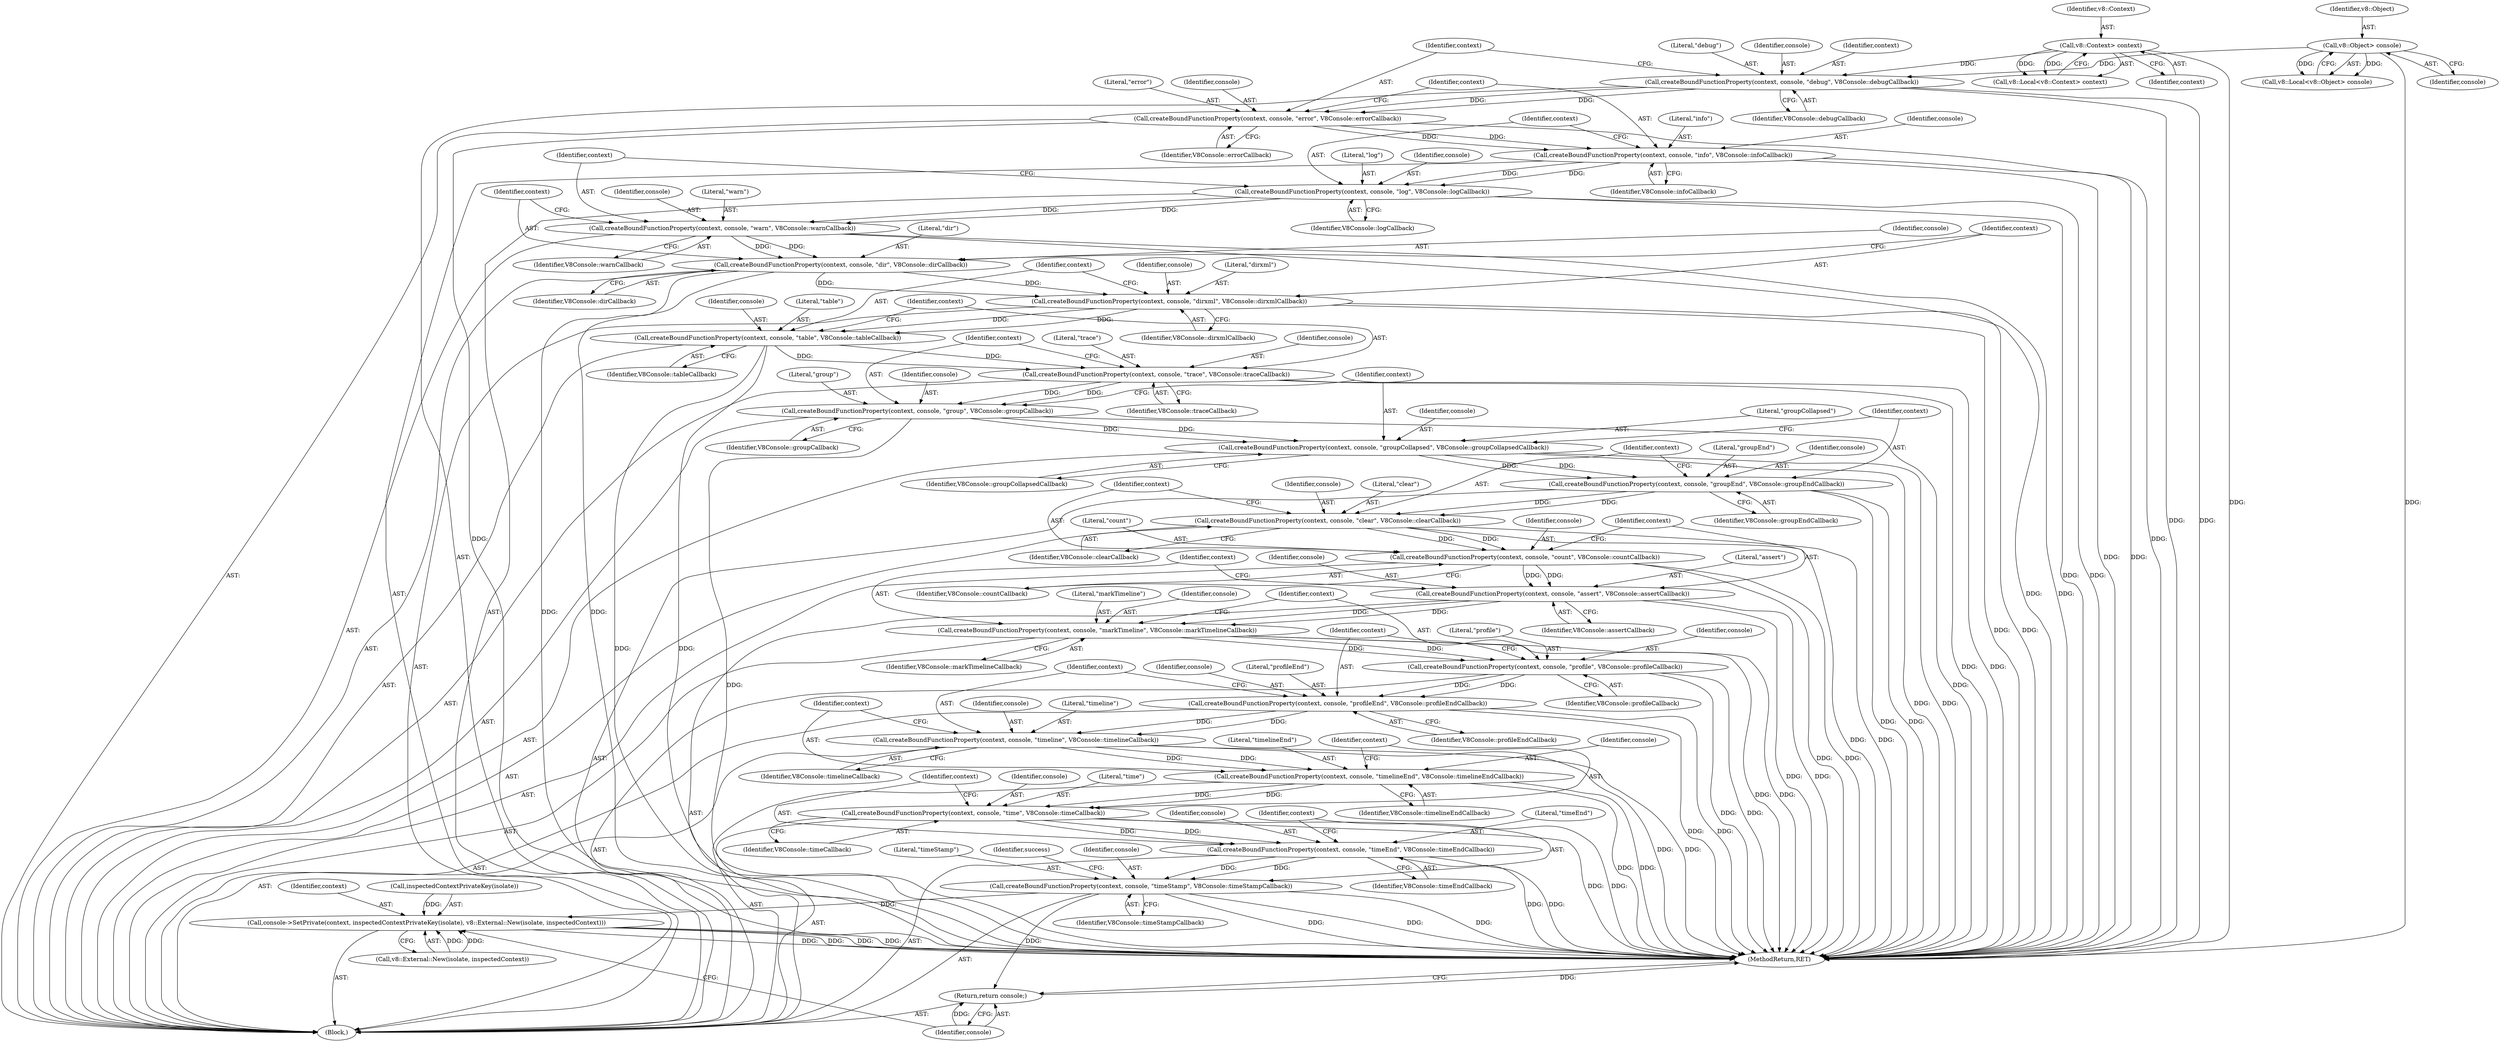 digraph "0_Chrome_93bc623489bdcfc7e9127614fcfb3258edf3f0f9_0@API" {
"1000125" [label="(Call,createBoundFunctionProperty(context, console, \"debug\", V8Console::debugCallback))"];
"1000107" [label="(Call,v8::Context> context)"];
"1000120" [label="(Call,v8::Object> console)"];
"1000130" [label="(Call,createBoundFunctionProperty(context, console, \"error\", V8Console::errorCallback))"];
"1000135" [label="(Call,createBoundFunctionProperty(context, console, \"info\", V8Console::infoCallback))"];
"1000140" [label="(Call,createBoundFunctionProperty(context, console, \"log\", V8Console::logCallback))"];
"1000145" [label="(Call,createBoundFunctionProperty(context, console, \"warn\", V8Console::warnCallback))"];
"1000150" [label="(Call,createBoundFunctionProperty(context, console, \"dir\", V8Console::dirCallback))"];
"1000155" [label="(Call,createBoundFunctionProperty(context, console, \"dirxml\", V8Console::dirxmlCallback))"];
"1000160" [label="(Call,createBoundFunctionProperty(context, console, \"table\", V8Console::tableCallback))"];
"1000165" [label="(Call,createBoundFunctionProperty(context, console, \"trace\", V8Console::traceCallback))"];
"1000170" [label="(Call,createBoundFunctionProperty(context, console, \"group\", V8Console::groupCallback))"];
"1000175" [label="(Call,createBoundFunctionProperty(context, console, \"groupCollapsed\", V8Console::groupCollapsedCallback))"];
"1000180" [label="(Call,createBoundFunctionProperty(context, console, \"groupEnd\", V8Console::groupEndCallback))"];
"1000185" [label="(Call,createBoundFunctionProperty(context, console, \"clear\", V8Console::clearCallback))"];
"1000190" [label="(Call,createBoundFunctionProperty(context, console, \"count\", V8Console::countCallback))"];
"1000195" [label="(Call,createBoundFunctionProperty(context, console, \"assert\", V8Console::assertCallback))"];
"1000200" [label="(Call,createBoundFunctionProperty(context, console, \"markTimeline\", V8Console::markTimelineCallback))"];
"1000205" [label="(Call,createBoundFunctionProperty(context, console, \"profile\", V8Console::profileCallback))"];
"1000210" [label="(Call,createBoundFunctionProperty(context, console, \"profileEnd\", V8Console::profileEndCallback))"];
"1000215" [label="(Call,createBoundFunctionProperty(context, console, \"timeline\", V8Console::timelineCallback))"];
"1000220" [label="(Call,createBoundFunctionProperty(context, console, \"timelineEnd\", V8Console::timelineEndCallback))"];
"1000225" [label="(Call,createBoundFunctionProperty(context, console, \"time\", V8Console::timeCallback))"];
"1000230" [label="(Call,createBoundFunctionProperty(context, console, \"timeEnd\", V8Console::timeEndCallback))"];
"1000235" [label="(Call,createBoundFunctionProperty(context, console, \"timeStamp\", V8Console::timeStampCallback))"];
"1000249" [label="(Call,console->SetPrivate(context, inspectedContextPrivateKey(isolate), v8::External::New(isolate, inspectedContext)))"];
"1000256" [label="(Return,return console;)"];
"1000222" [label="(Identifier,console)"];
"1000188" [label="(Literal,\"clear\")"];
"1000192" [label="(Identifier,console)"];
"1000183" [label="(Literal,\"groupEnd\")"];
"1000205" [label="(Call,createBoundFunctionProperty(context, console, \"profile\", V8Console::profileCallback))"];
"1000219" [label="(Identifier,V8Console::timelineCallback)"];
"1000199" [label="(Identifier,V8Console::assertCallback)"];
"1000125" [label="(Call,createBoundFunctionProperty(context, console, \"debug\", V8Console::debugCallback))"];
"1000109" [label="(Identifier,context)"];
"1000186" [label="(Identifier,context)"];
"1000194" [label="(Identifier,V8Console::countCallback)"];
"1000105" [label="(Call,v8::Local<v8::Context> context)"];
"1000235" [label="(Call,createBoundFunctionProperty(context, console, \"timeStamp\", V8Console::timeStampCallback))"];
"1000257" [label="(Identifier,console)"];
"1000231" [label="(Identifier,context)"];
"1000208" [label="(Literal,\"profile\")"];
"1000133" [label="(Literal,\"error\")"];
"1000134" [label="(Identifier,V8Console::errorCallback)"];
"1000166" [label="(Identifier,context)"];
"1000202" [label="(Identifier,console)"];
"1000140" [label="(Call,createBoundFunctionProperty(context, console, \"log\", V8Console::logCallback))"];
"1000128" [label="(Literal,\"debug\")"];
"1000227" [label="(Identifier,console)"];
"1000172" [label="(Identifier,console)"];
"1000211" [label="(Identifier,context)"];
"1000256" [label="(Return,return console;)"];
"1000143" [label="(Literal,\"log\")"];
"1000230" [label="(Call,createBoundFunctionProperty(context, console, \"timeEnd\", V8Console::timeEndCallback))"];
"1000250" [label="(Identifier,context)"];
"1000232" [label="(Identifier,console)"];
"1000132" [label="(Identifier,console)"];
"1000131" [label="(Identifier,context)"];
"1000258" [label="(MethodReturn,RET)"];
"1000180" [label="(Call,createBoundFunctionProperty(context, console, \"groupEnd\", V8Console::groupEndCallback))"];
"1000127" [label="(Identifier,console)"];
"1000239" [label="(Identifier,V8Console::timeStampCallback)"];
"1000151" [label="(Identifier,context)"];
"1000121" [label="(Identifier,v8::Object)"];
"1000200" [label="(Call,createBoundFunctionProperty(context, console, \"markTimeline\", V8Console::markTimelineCallback))"];
"1000181" [label="(Identifier,context)"];
"1000223" [label="(Literal,\"timelineEnd\")"];
"1000185" [label="(Call,createBoundFunctionProperty(context, console, \"clear\", V8Console::clearCallback))"];
"1000249" [label="(Call,console->SetPrivate(context, inspectedContextPrivateKey(isolate), v8::External::New(isolate, inspectedContext)))"];
"1000137" [label="(Identifier,console)"];
"1000162" [label="(Identifier,console)"];
"1000135" [label="(Call,createBoundFunctionProperty(context, console, \"info\", V8Console::infoCallback))"];
"1000217" [label="(Identifier,console)"];
"1000108" [label="(Identifier,v8::Context)"];
"1000204" [label="(Identifier,V8Console::markTimelineCallback)"];
"1000165" [label="(Call,createBoundFunctionProperty(context, console, \"trace\", V8Console::traceCallback))"];
"1000215" [label="(Call,createBoundFunctionProperty(context, console, \"timeline\", V8Console::timelineCallback))"];
"1000164" [label="(Identifier,V8Console::tableCallback)"];
"1000171" [label="(Identifier,context)"];
"1000163" [label="(Literal,\"table\")"];
"1000147" [label="(Identifier,console)"];
"1000177" [label="(Identifier,console)"];
"1000216" [label="(Identifier,context)"];
"1000149" [label="(Identifier,V8Console::warnCallback)"];
"1000242" [label="(Identifier,success)"];
"1000233" [label="(Literal,\"timeEnd\")"];
"1000168" [label="(Literal,\"trace\")"];
"1000238" [label="(Literal,\"timeStamp\")"];
"1000190" [label="(Call,createBoundFunctionProperty(context, console, \"count\", V8Console::countCallback))"];
"1000170" [label="(Call,createBoundFunctionProperty(context, console, \"group\", V8Console::groupCallback))"];
"1000174" [label="(Identifier,V8Console::groupCallback)"];
"1000158" [label="(Literal,\"dirxml\")"];
"1000144" [label="(Identifier,V8Console::logCallback)"];
"1000129" [label="(Identifier,V8Console::debugCallback)"];
"1000193" [label="(Literal,\"count\")"];
"1000178" [label="(Literal,\"groupCollapsed\")"];
"1000138" [label="(Literal,\"info\")"];
"1000142" [label="(Identifier,console)"];
"1000169" [label="(Identifier,V8Console::traceCallback)"];
"1000251" [label="(Call,inspectedContextPrivateKey(isolate))"];
"1000226" [label="(Identifier,context)"];
"1000206" [label="(Identifier,context)"];
"1000176" [label="(Identifier,context)"];
"1000203" [label="(Literal,\"markTimeline\")"];
"1000210" [label="(Call,createBoundFunctionProperty(context, console, \"profileEnd\", V8Console::profileEndCallback))"];
"1000236" [label="(Identifier,context)"];
"1000120" [label="(Call,v8::Object> console)"];
"1000161" [label="(Identifier,context)"];
"1000122" [label="(Identifier,console)"];
"1000139" [label="(Identifier,V8Console::infoCallback)"];
"1000150" [label="(Call,createBoundFunctionProperty(context, console, \"dir\", V8Console::dirCallback))"];
"1000253" [label="(Call,v8::External::New(isolate, inspectedContext))"];
"1000201" [label="(Identifier,context)"];
"1000167" [label="(Identifier,console)"];
"1000145" [label="(Call,createBoundFunctionProperty(context, console, \"warn\", V8Console::warnCallback))"];
"1000220" [label="(Call,createBoundFunctionProperty(context, console, \"timelineEnd\", V8Console::timelineEndCallback))"];
"1000103" [label="(Block,)"];
"1000153" [label="(Literal,\"dir\")"];
"1000197" [label="(Identifier,console)"];
"1000209" [label="(Identifier,V8Console::profileCallback)"];
"1000157" [label="(Identifier,console)"];
"1000234" [label="(Identifier,V8Console::timeEndCallback)"];
"1000107" [label="(Call,v8::Context> context)"];
"1000136" [label="(Identifier,context)"];
"1000155" [label="(Call,createBoundFunctionProperty(context, console, \"dirxml\", V8Console::dirxmlCallback))"];
"1000187" [label="(Identifier,console)"];
"1000148" [label="(Literal,\"warn\")"];
"1000212" [label="(Identifier,console)"];
"1000126" [label="(Identifier,context)"];
"1000159" [label="(Identifier,V8Console::dirxmlCallback)"];
"1000184" [label="(Identifier,V8Console::groupEndCallback)"];
"1000218" [label="(Literal,\"timeline\")"];
"1000207" [label="(Identifier,console)"];
"1000214" [label="(Identifier,V8Console::profileEndCallback)"];
"1000221" [label="(Identifier,context)"];
"1000229" [label="(Identifier,V8Console::timeCallback)"];
"1000228" [label="(Literal,\"time\")"];
"1000237" [label="(Identifier,console)"];
"1000152" [label="(Identifier,console)"];
"1000196" [label="(Identifier,context)"];
"1000189" [label="(Identifier,V8Console::clearCallback)"];
"1000225" [label="(Call,createBoundFunctionProperty(context, console, \"time\", V8Console::timeCallback))"];
"1000118" [label="(Call,v8::Local<v8::Object> console)"];
"1000195" [label="(Call,createBoundFunctionProperty(context, console, \"assert\", V8Console::assertCallback))"];
"1000141" [label="(Identifier,context)"];
"1000173" [label="(Literal,\"group\")"];
"1000182" [label="(Identifier,console)"];
"1000156" [label="(Identifier,context)"];
"1000224" [label="(Identifier,V8Console::timelineEndCallback)"];
"1000198" [label="(Literal,\"assert\")"];
"1000191" [label="(Identifier,context)"];
"1000179" [label="(Identifier,V8Console::groupCollapsedCallback)"];
"1000160" [label="(Call,createBoundFunctionProperty(context, console, \"table\", V8Console::tableCallback))"];
"1000130" [label="(Call,createBoundFunctionProperty(context, console, \"error\", V8Console::errorCallback))"];
"1000175" [label="(Call,createBoundFunctionProperty(context, console, \"groupCollapsed\", V8Console::groupCollapsedCallback))"];
"1000146" [label="(Identifier,context)"];
"1000213" [label="(Literal,\"profileEnd\")"];
"1000154" [label="(Identifier,V8Console::dirCallback)"];
"1000125" -> "1000103"  [label="AST: "];
"1000125" -> "1000129"  [label="CFG: "];
"1000126" -> "1000125"  [label="AST: "];
"1000127" -> "1000125"  [label="AST: "];
"1000128" -> "1000125"  [label="AST: "];
"1000129" -> "1000125"  [label="AST: "];
"1000131" -> "1000125"  [label="CFG: "];
"1000125" -> "1000258"  [label="DDG: "];
"1000125" -> "1000258"  [label="DDG: "];
"1000107" -> "1000125"  [label="DDG: "];
"1000120" -> "1000125"  [label="DDG: "];
"1000125" -> "1000130"  [label="DDG: "];
"1000125" -> "1000130"  [label="DDG: "];
"1000107" -> "1000105"  [label="AST: "];
"1000107" -> "1000109"  [label="CFG: "];
"1000108" -> "1000107"  [label="AST: "];
"1000109" -> "1000107"  [label="AST: "];
"1000105" -> "1000107"  [label="CFG: "];
"1000107" -> "1000258"  [label="DDG: "];
"1000107" -> "1000105"  [label="DDG: "];
"1000107" -> "1000105"  [label="DDG: "];
"1000120" -> "1000118"  [label="AST: "];
"1000120" -> "1000122"  [label="CFG: "];
"1000121" -> "1000120"  [label="AST: "];
"1000122" -> "1000120"  [label="AST: "];
"1000118" -> "1000120"  [label="CFG: "];
"1000120" -> "1000258"  [label="DDG: "];
"1000120" -> "1000118"  [label="DDG: "];
"1000120" -> "1000118"  [label="DDG: "];
"1000130" -> "1000103"  [label="AST: "];
"1000130" -> "1000134"  [label="CFG: "];
"1000131" -> "1000130"  [label="AST: "];
"1000132" -> "1000130"  [label="AST: "];
"1000133" -> "1000130"  [label="AST: "];
"1000134" -> "1000130"  [label="AST: "];
"1000136" -> "1000130"  [label="CFG: "];
"1000130" -> "1000258"  [label="DDG: "];
"1000130" -> "1000258"  [label="DDG: "];
"1000130" -> "1000135"  [label="DDG: "];
"1000130" -> "1000135"  [label="DDG: "];
"1000135" -> "1000103"  [label="AST: "];
"1000135" -> "1000139"  [label="CFG: "];
"1000136" -> "1000135"  [label="AST: "];
"1000137" -> "1000135"  [label="AST: "];
"1000138" -> "1000135"  [label="AST: "];
"1000139" -> "1000135"  [label="AST: "];
"1000141" -> "1000135"  [label="CFG: "];
"1000135" -> "1000258"  [label="DDG: "];
"1000135" -> "1000258"  [label="DDG: "];
"1000135" -> "1000140"  [label="DDG: "];
"1000135" -> "1000140"  [label="DDG: "];
"1000140" -> "1000103"  [label="AST: "];
"1000140" -> "1000144"  [label="CFG: "];
"1000141" -> "1000140"  [label="AST: "];
"1000142" -> "1000140"  [label="AST: "];
"1000143" -> "1000140"  [label="AST: "];
"1000144" -> "1000140"  [label="AST: "];
"1000146" -> "1000140"  [label="CFG: "];
"1000140" -> "1000258"  [label="DDG: "];
"1000140" -> "1000258"  [label="DDG: "];
"1000140" -> "1000145"  [label="DDG: "];
"1000140" -> "1000145"  [label="DDG: "];
"1000145" -> "1000103"  [label="AST: "];
"1000145" -> "1000149"  [label="CFG: "];
"1000146" -> "1000145"  [label="AST: "];
"1000147" -> "1000145"  [label="AST: "];
"1000148" -> "1000145"  [label="AST: "];
"1000149" -> "1000145"  [label="AST: "];
"1000151" -> "1000145"  [label="CFG: "];
"1000145" -> "1000258"  [label="DDG: "];
"1000145" -> "1000258"  [label="DDG: "];
"1000145" -> "1000150"  [label="DDG: "];
"1000145" -> "1000150"  [label="DDG: "];
"1000150" -> "1000103"  [label="AST: "];
"1000150" -> "1000154"  [label="CFG: "];
"1000151" -> "1000150"  [label="AST: "];
"1000152" -> "1000150"  [label="AST: "];
"1000153" -> "1000150"  [label="AST: "];
"1000154" -> "1000150"  [label="AST: "];
"1000156" -> "1000150"  [label="CFG: "];
"1000150" -> "1000258"  [label="DDG: "];
"1000150" -> "1000258"  [label="DDG: "];
"1000150" -> "1000155"  [label="DDG: "];
"1000150" -> "1000155"  [label="DDG: "];
"1000155" -> "1000103"  [label="AST: "];
"1000155" -> "1000159"  [label="CFG: "];
"1000156" -> "1000155"  [label="AST: "];
"1000157" -> "1000155"  [label="AST: "];
"1000158" -> "1000155"  [label="AST: "];
"1000159" -> "1000155"  [label="AST: "];
"1000161" -> "1000155"  [label="CFG: "];
"1000155" -> "1000258"  [label="DDG: "];
"1000155" -> "1000258"  [label="DDG: "];
"1000155" -> "1000160"  [label="DDG: "];
"1000155" -> "1000160"  [label="DDG: "];
"1000160" -> "1000103"  [label="AST: "];
"1000160" -> "1000164"  [label="CFG: "];
"1000161" -> "1000160"  [label="AST: "];
"1000162" -> "1000160"  [label="AST: "];
"1000163" -> "1000160"  [label="AST: "];
"1000164" -> "1000160"  [label="AST: "];
"1000166" -> "1000160"  [label="CFG: "];
"1000160" -> "1000258"  [label="DDG: "];
"1000160" -> "1000258"  [label="DDG: "];
"1000160" -> "1000165"  [label="DDG: "];
"1000160" -> "1000165"  [label="DDG: "];
"1000165" -> "1000103"  [label="AST: "];
"1000165" -> "1000169"  [label="CFG: "];
"1000166" -> "1000165"  [label="AST: "];
"1000167" -> "1000165"  [label="AST: "];
"1000168" -> "1000165"  [label="AST: "];
"1000169" -> "1000165"  [label="AST: "];
"1000171" -> "1000165"  [label="CFG: "];
"1000165" -> "1000258"  [label="DDG: "];
"1000165" -> "1000258"  [label="DDG: "];
"1000165" -> "1000170"  [label="DDG: "];
"1000165" -> "1000170"  [label="DDG: "];
"1000170" -> "1000103"  [label="AST: "];
"1000170" -> "1000174"  [label="CFG: "];
"1000171" -> "1000170"  [label="AST: "];
"1000172" -> "1000170"  [label="AST: "];
"1000173" -> "1000170"  [label="AST: "];
"1000174" -> "1000170"  [label="AST: "];
"1000176" -> "1000170"  [label="CFG: "];
"1000170" -> "1000258"  [label="DDG: "];
"1000170" -> "1000258"  [label="DDG: "];
"1000170" -> "1000175"  [label="DDG: "];
"1000170" -> "1000175"  [label="DDG: "];
"1000175" -> "1000103"  [label="AST: "];
"1000175" -> "1000179"  [label="CFG: "];
"1000176" -> "1000175"  [label="AST: "];
"1000177" -> "1000175"  [label="AST: "];
"1000178" -> "1000175"  [label="AST: "];
"1000179" -> "1000175"  [label="AST: "];
"1000181" -> "1000175"  [label="CFG: "];
"1000175" -> "1000258"  [label="DDG: "];
"1000175" -> "1000258"  [label="DDG: "];
"1000175" -> "1000180"  [label="DDG: "];
"1000175" -> "1000180"  [label="DDG: "];
"1000180" -> "1000103"  [label="AST: "];
"1000180" -> "1000184"  [label="CFG: "];
"1000181" -> "1000180"  [label="AST: "];
"1000182" -> "1000180"  [label="AST: "];
"1000183" -> "1000180"  [label="AST: "];
"1000184" -> "1000180"  [label="AST: "];
"1000186" -> "1000180"  [label="CFG: "];
"1000180" -> "1000258"  [label="DDG: "];
"1000180" -> "1000258"  [label="DDG: "];
"1000180" -> "1000185"  [label="DDG: "];
"1000180" -> "1000185"  [label="DDG: "];
"1000185" -> "1000103"  [label="AST: "];
"1000185" -> "1000189"  [label="CFG: "];
"1000186" -> "1000185"  [label="AST: "];
"1000187" -> "1000185"  [label="AST: "];
"1000188" -> "1000185"  [label="AST: "];
"1000189" -> "1000185"  [label="AST: "];
"1000191" -> "1000185"  [label="CFG: "];
"1000185" -> "1000258"  [label="DDG: "];
"1000185" -> "1000258"  [label="DDG: "];
"1000185" -> "1000190"  [label="DDG: "];
"1000185" -> "1000190"  [label="DDG: "];
"1000190" -> "1000103"  [label="AST: "];
"1000190" -> "1000194"  [label="CFG: "];
"1000191" -> "1000190"  [label="AST: "];
"1000192" -> "1000190"  [label="AST: "];
"1000193" -> "1000190"  [label="AST: "];
"1000194" -> "1000190"  [label="AST: "];
"1000196" -> "1000190"  [label="CFG: "];
"1000190" -> "1000258"  [label="DDG: "];
"1000190" -> "1000258"  [label="DDG: "];
"1000190" -> "1000195"  [label="DDG: "];
"1000190" -> "1000195"  [label="DDG: "];
"1000195" -> "1000103"  [label="AST: "];
"1000195" -> "1000199"  [label="CFG: "];
"1000196" -> "1000195"  [label="AST: "];
"1000197" -> "1000195"  [label="AST: "];
"1000198" -> "1000195"  [label="AST: "];
"1000199" -> "1000195"  [label="AST: "];
"1000201" -> "1000195"  [label="CFG: "];
"1000195" -> "1000258"  [label="DDG: "];
"1000195" -> "1000258"  [label="DDG: "];
"1000195" -> "1000200"  [label="DDG: "];
"1000195" -> "1000200"  [label="DDG: "];
"1000200" -> "1000103"  [label="AST: "];
"1000200" -> "1000204"  [label="CFG: "];
"1000201" -> "1000200"  [label="AST: "];
"1000202" -> "1000200"  [label="AST: "];
"1000203" -> "1000200"  [label="AST: "];
"1000204" -> "1000200"  [label="AST: "];
"1000206" -> "1000200"  [label="CFG: "];
"1000200" -> "1000258"  [label="DDG: "];
"1000200" -> "1000258"  [label="DDG: "];
"1000200" -> "1000205"  [label="DDG: "];
"1000200" -> "1000205"  [label="DDG: "];
"1000205" -> "1000103"  [label="AST: "];
"1000205" -> "1000209"  [label="CFG: "];
"1000206" -> "1000205"  [label="AST: "];
"1000207" -> "1000205"  [label="AST: "];
"1000208" -> "1000205"  [label="AST: "];
"1000209" -> "1000205"  [label="AST: "];
"1000211" -> "1000205"  [label="CFG: "];
"1000205" -> "1000258"  [label="DDG: "];
"1000205" -> "1000258"  [label="DDG: "];
"1000205" -> "1000210"  [label="DDG: "];
"1000205" -> "1000210"  [label="DDG: "];
"1000210" -> "1000103"  [label="AST: "];
"1000210" -> "1000214"  [label="CFG: "];
"1000211" -> "1000210"  [label="AST: "];
"1000212" -> "1000210"  [label="AST: "];
"1000213" -> "1000210"  [label="AST: "];
"1000214" -> "1000210"  [label="AST: "];
"1000216" -> "1000210"  [label="CFG: "];
"1000210" -> "1000258"  [label="DDG: "];
"1000210" -> "1000258"  [label="DDG: "];
"1000210" -> "1000215"  [label="DDG: "];
"1000210" -> "1000215"  [label="DDG: "];
"1000215" -> "1000103"  [label="AST: "];
"1000215" -> "1000219"  [label="CFG: "];
"1000216" -> "1000215"  [label="AST: "];
"1000217" -> "1000215"  [label="AST: "];
"1000218" -> "1000215"  [label="AST: "];
"1000219" -> "1000215"  [label="AST: "];
"1000221" -> "1000215"  [label="CFG: "];
"1000215" -> "1000258"  [label="DDG: "];
"1000215" -> "1000258"  [label="DDG: "];
"1000215" -> "1000220"  [label="DDG: "];
"1000215" -> "1000220"  [label="DDG: "];
"1000220" -> "1000103"  [label="AST: "];
"1000220" -> "1000224"  [label="CFG: "];
"1000221" -> "1000220"  [label="AST: "];
"1000222" -> "1000220"  [label="AST: "];
"1000223" -> "1000220"  [label="AST: "];
"1000224" -> "1000220"  [label="AST: "];
"1000226" -> "1000220"  [label="CFG: "];
"1000220" -> "1000258"  [label="DDG: "];
"1000220" -> "1000258"  [label="DDG: "];
"1000220" -> "1000225"  [label="DDG: "];
"1000220" -> "1000225"  [label="DDG: "];
"1000225" -> "1000103"  [label="AST: "];
"1000225" -> "1000229"  [label="CFG: "];
"1000226" -> "1000225"  [label="AST: "];
"1000227" -> "1000225"  [label="AST: "];
"1000228" -> "1000225"  [label="AST: "];
"1000229" -> "1000225"  [label="AST: "];
"1000231" -> "1000225"  [label="CFG: "];
"1000225" -> "1000258"  [label="DDG: "];
"1000225" -> "1000258"  [label="DDG: "];
"1000225" -> "1000230"  [label="DDG: "];
"1000225" -> "1000230"  [label="DDG: "];
"1000230" -> "1000103"  [label="AST: "];
"1000230" -> "1000234"  [label="CFG: "];
"1000231" -> "1000230"  [label="AST: "];
"1000232" -> "1000230"  [label="AST: "];
"1000233" -> "1000230"  [label="AST: "];
"1000234" -> "1000230"  [label="AST: "];
"1000236" -> "1000230"  [label="CFG: "];
"1000230" -> "1000258"  [label="DDG: "];
"1000230" -> "1000258"  [label="DDG: "];
"1000230" -> "1000235"  [label="DDG: "];
"1000230" -> "1000235"  [label="DDG: "];
"1000235" -> "1000103"  [label="AST: "];
"1000235" -> "1000239"  [label="CFG: "];
"1000236" -> "1000235"  [label="AST: "];
"1000237" -> "1000235"  [label="AST: "];
"1000238" -> "1000235"  [label="AST: "];
"1000239" -> "1000235"  [label="AST: "];
"1000242" -> "1000235"  [label="CFG: "];
"1000235" -> "1000258"  [label="DDG: "];
"1000235" -> "1000258"  [label="DDG: "];
"1000235" -> "1000258"  [label="DDG: "];
"1000235" -> "1000249"  [label="DDG: "];
"1000235" -> "1000256"  [label="DDG: "];
"1000249" -> "1000103"  [label="AST: "];
"1000249" -> "1000253"  [label="CFG: "];
"1000250" -> "1000249"  [label="AST: "];
"1000251" -> "1000249"  [label="AST: "];
"1000253" -> "1000249"  [label="AST: "];
"1000257" -> "1000249"  [label="CFG: "];
"1000249" -> "1000258"  [label="DDG: "];
"1000249" -> "1000258"  [label="DDG: "];
"1000249" -> "1000258"  [label="DDG: "];
"1000249" -> "1000258"  [label="DDG: "];
"1000251" -> "1000249"  [label="DDG: "];
"1000253" -> "1000249"  [label="DDG: "];
"1000253" -> "1000249"  [label="DDG: "];
"1000256" -> "1000103"  [label="AST: "];
"1000256" -> "1000257"  [label="CFG: "];
"1000257" -> "1000256"  [label="AST: "];
"1000258" -> "1000256"  [label="CFG: "];
"1000256" -> "1000258"  [label="DDG: "];
"1000257" -> "1000256"  [label="DDG: "];
}
